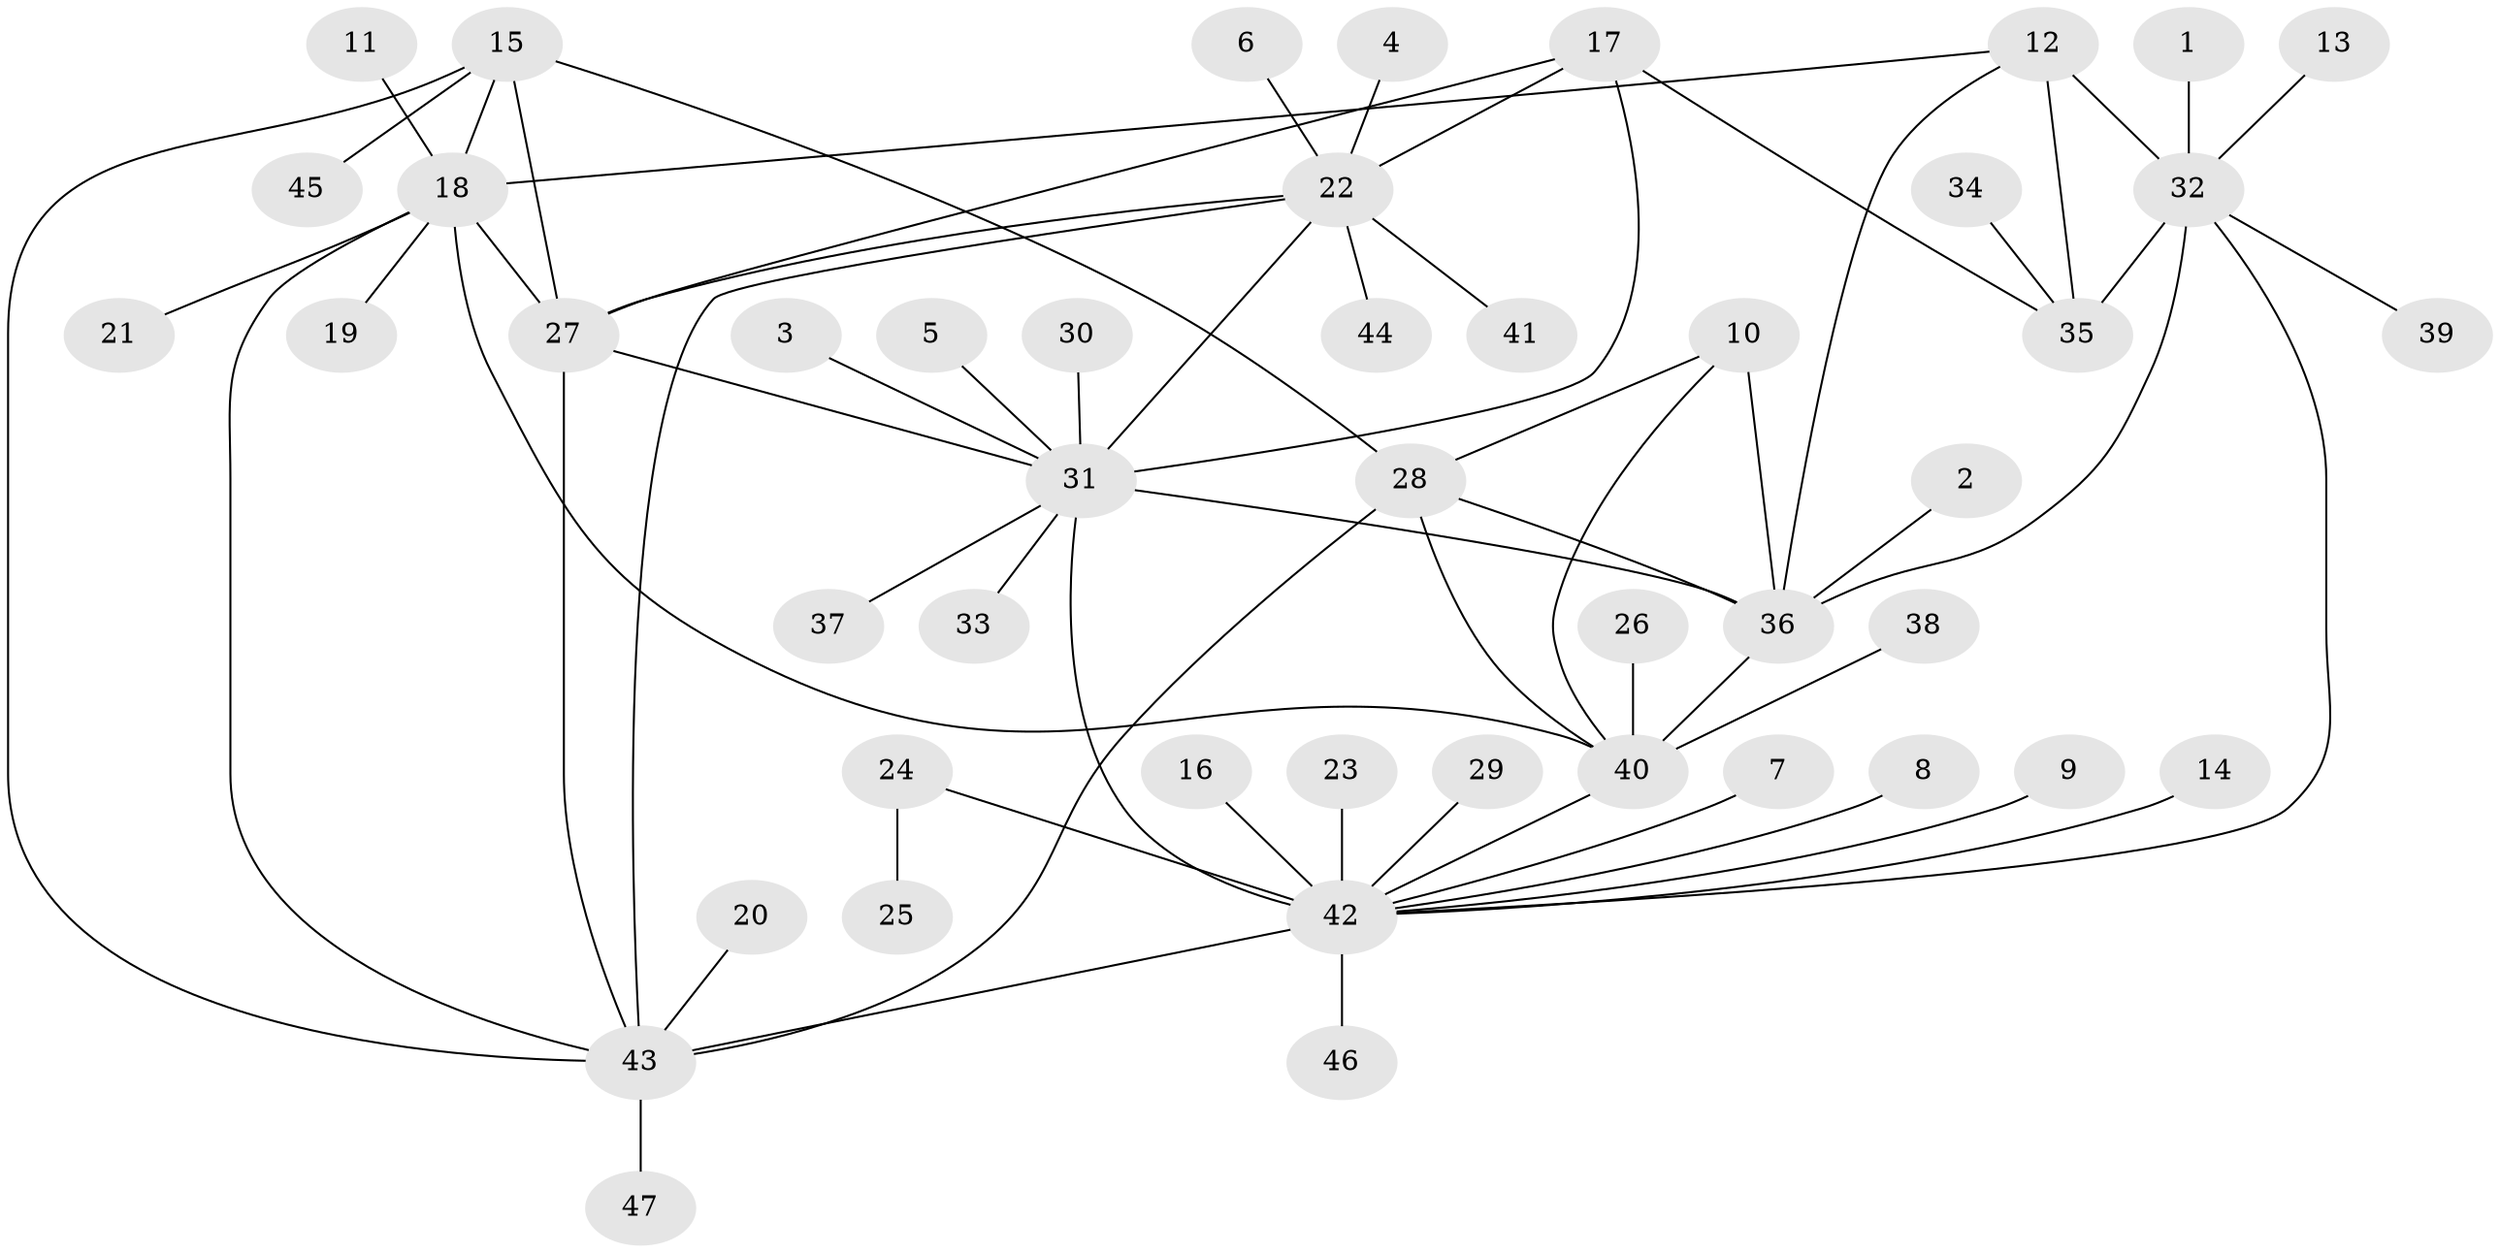// original degree distribution, {5: 0.06666666666666667, 11: 0.011111111111111112, 6: 0.03333333333333333, 8: 0.022222222222222223, 4: 0.03333333333333333, 10: 0.011111111111111112, 13: 0.011111111111111112, 9: 0.022222222222222223, 7: 0.022222222222222223, 1: 0.5555555555555556, 2: 0.18888888888888888, 3: 0.022222222222222223}
// Generated by graph-tools (version 1.1) at 2025/50/03/09/25 03:50:37]
// undirected, 47 vertices, 66 edges
graph export_dot {
graph [start="1"]
  node [color=gray90,style=filled];
  1;
  2;
  3;
  4;
  5;
  6;
  7;
  8;
  9;
  10;
  11;
  12;
  13;
  14;
  15;
  16;
  17;
  18;
  19;
  20;
  21;
  22;
  23;
  24;
  25;
  26;
  27;
  28;
  29;
  30;
  31;
  32;
  33;
  34;
  35;
  36;
  37;
  38;
  39;
  40;
  41;
  42;
  43;
  44;
  45;
  46;
  47;
  1 -- 32 [weight=1.0];
  2 -- 36 [weight=1.0];
  3 -- 31 [weight=1.0];
  4 -- 22 [weight=1.0];
  5 -- 31 [weight=1.0];
  6 -- 22 [weight=1.0];
  7 -- 42 [weight=1.0];
  8 -- 42 [weight=1.0];
  9 -- 42 [weight=1.0];
  10 -- 28 [weight=1.0];
  10 -- 36 [weight=1.0];
  10 -- 40 [weight=1.0];
  11 -- 18 [weight=1.0];
  12 -- 18 [weight=1.0];
  12 -- 32 [weight=1.0];
  12 -- 35 [weight=2.0];
  12 -- 36 [weight=1.0];
  13 -- 32 [weight=1.0];
  14 -- 42 [weight=1.0];
  15 -- 18 [weight=1.0];
  15 -- 27 [weight=1.0];
  15 -- 28 [weight=1.0];
  15 -- 43 [weight=1.0];
  15 -- 45 [weight=1.0];
  16 -- 42 [weight=1.0];
  17 -- 22 [weight=1.0];
  17 -- 27 [weight=1.0];
  17 -- 31 [weight=1.0];
  17 -- 35 [weight=1.0];
  18 -- 19 [weight=1.0];
  18 -- 21 [weight=1.0];
  18 -- 27 [weight=1.0];
  18 -- 40 [weight=1.0];
  18 -- 43 [weight=1.0];
  20 -- 43 [weight=1.0];
  22 -- 27 [weight=1.0];
  22 -- 31 [weight=1.0];
  22 -- 41 [weight=1.0];
  22 -- 43 [weight=1.0];
  22 -- 44 [weight=1.0];
  23 -- 42 [weight=1.0];
  24 -- 25 [weight=1.0];
  24 -- 42 [weight=3.0];
  26 -- 40 [weight=1.0];
  27 -- 31 [weight=1.0];
  27 -- 43 [weight=1.0];
  28 -- 36 [weight=1.0];
  28 -- 40 [weight=1.0];
  28 -- 43 [weight=1.0];
  29 -- 42 [weight=1.0];
  30 -- 31 [weight=1.0];
  31 -- 33 [weight=1.0];
  31 -- 36 [weight=2.0];
  31 -- 37 [weight=1.0];
  31 -- 42 [weight=2.0];
  32 -- 35 [weight=2.0];
  32 -- 36 [weight=1.0];
  32 -- 39 [weight=1.0];
  32 -- 42 [weight=1.0];
  34 -- 35 [weight=1.0];
  36 -- 40 [weight=1.0];
  38 -- 40 [weight=1.0];
  40 -- 42 [weight=1.0];
  42 -- 43 [weight=1.0];
  42 -- 46 [weight=1.0];
  43 -- 47 [weight=1.0];
}
